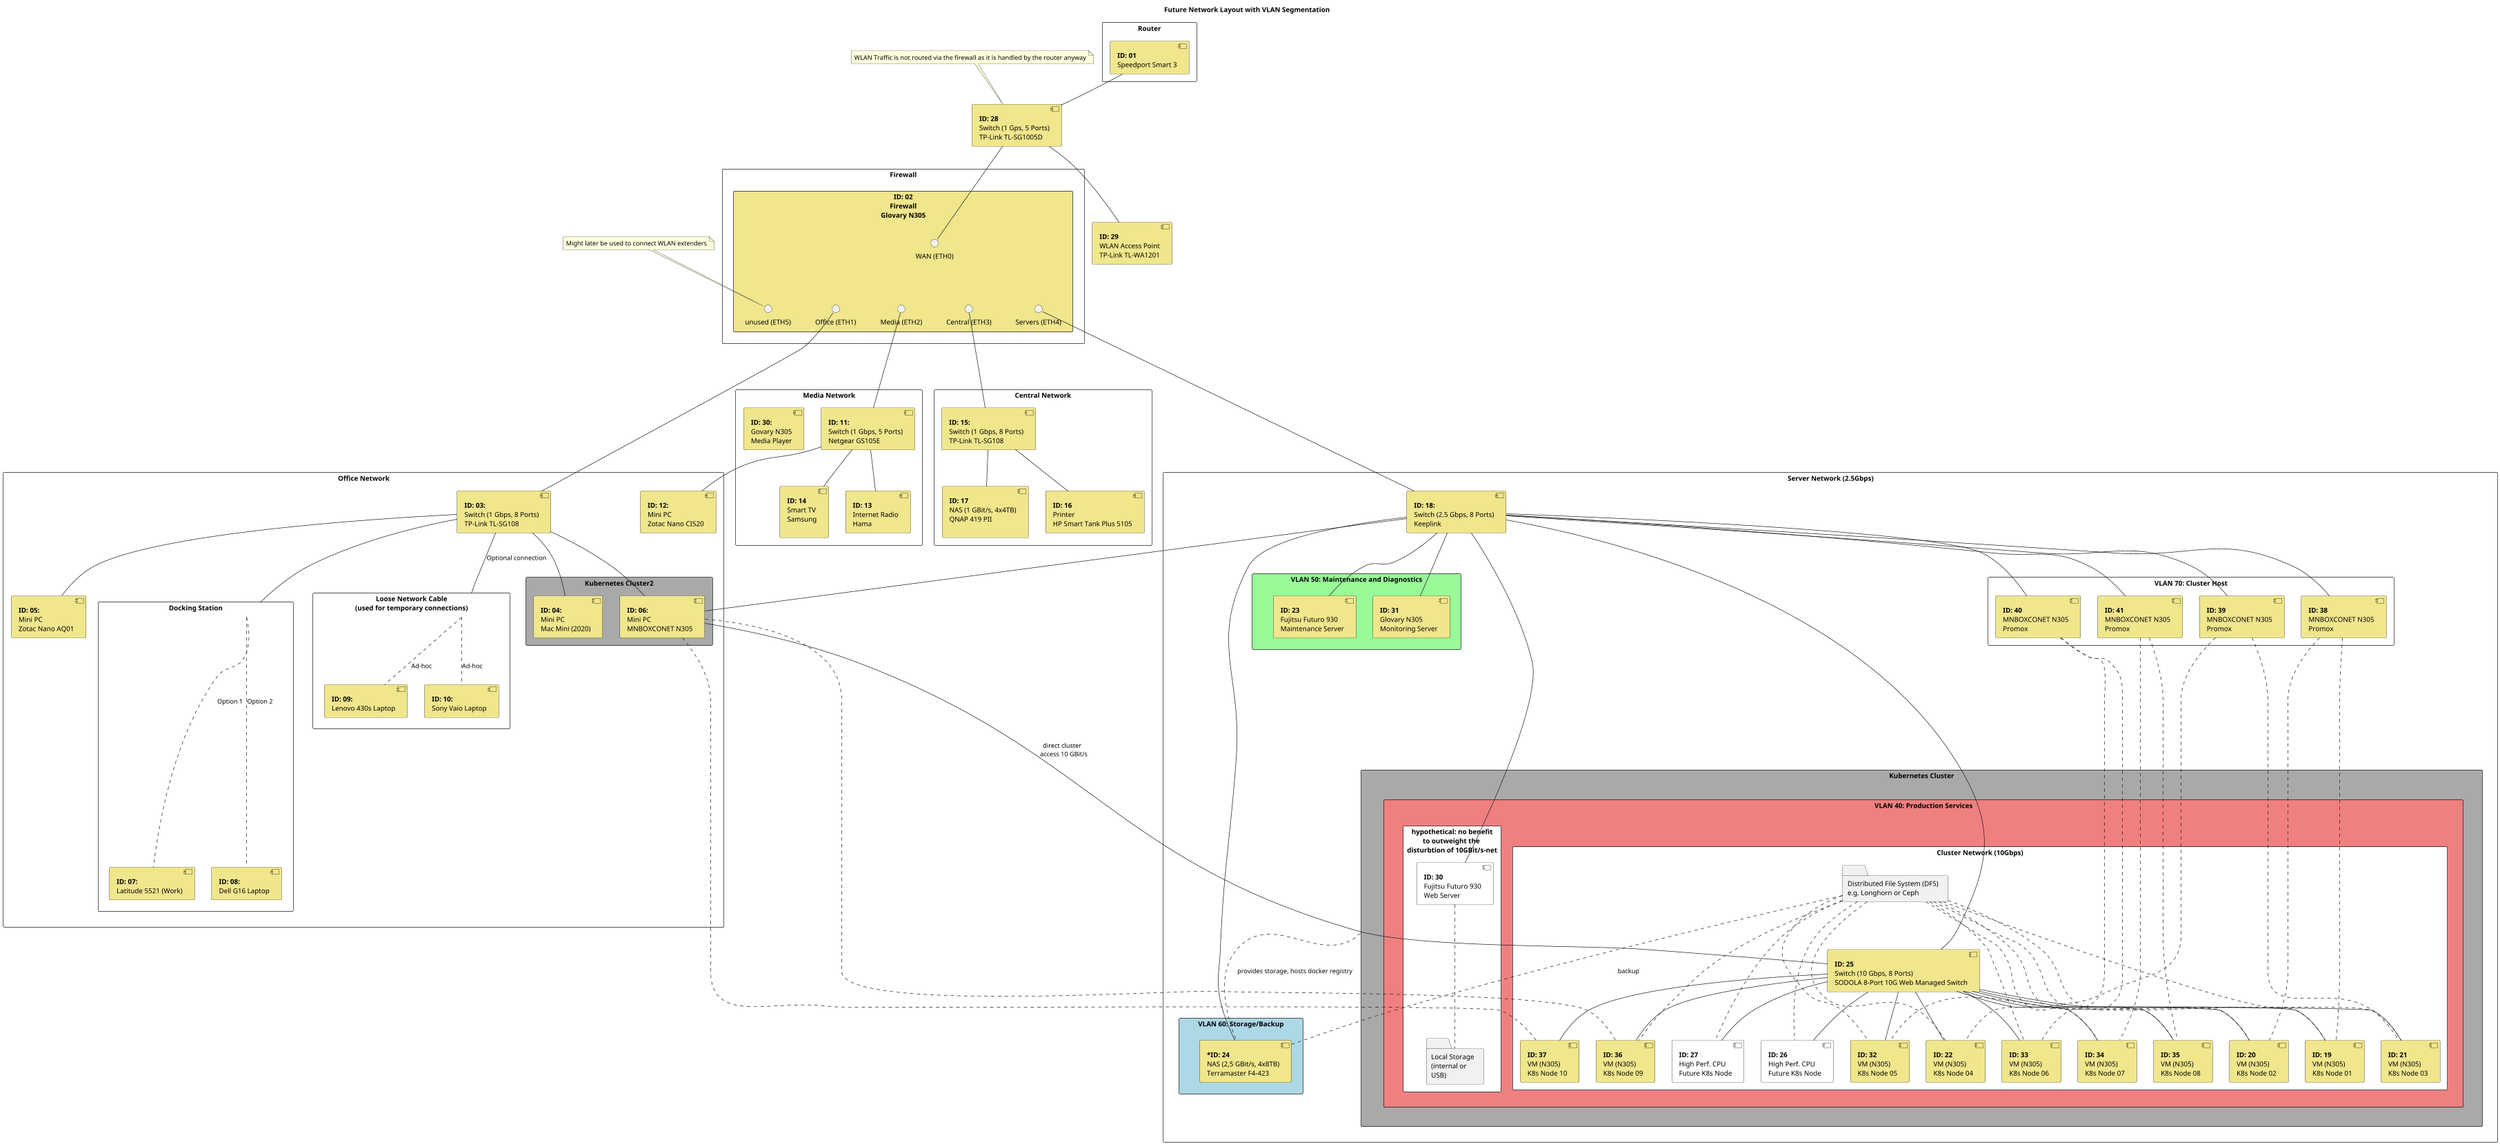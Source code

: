 @startuml
title Future Network Layout with VLAN Segmentation

skinparam maxWidth 2000
skinparam maxHeight 900
scale 0.7

skinparam component {
    BackgroundColor Khaki
    BorderColor Black
    FontColor Black
}


rectangle "Router" as Router {
    [**ID: 01**\nSpeedport Smart 3] as ROUTER_DEVICE
}

[**ID: 28**\nSwitch (1 Gps, 5 Ports)\nTP-Link TL-SG1005D] as SWITCH_REPEATER

[**ID: 29**\nWLAN Access Point\nTP-Link TL-WA1201] as REPEATER

rectangle "Firewall" as DOMAIN_FIREWALL {
	rectangle "**ID: 02**\nFirewall\nGlovary N305" as FW_DEVICE #Khaki {
    		circle "WAN (ETH0)" as FW_ETH_WAN
    		circle "Office (ETH1)" as FW_ETHERNET_OFFICE
    		circle "Media (ETH2)" as FW_ETHERNET_MEDIA
    		circle "Central (ETH3)" as FW_ETH_CENTRAL
    		circle "Servers (ETH4)" as FW_ETH_SERVERS
    		circle "unused (ETH5)" as FW_ETH_FREE
	}
}

rectangle "Media Network" as Media {
	
    [**ID: 11:**\nSwitch (1 Gbps, 5 Ports)\nNetgear GS105E] as SWITCH_MEDIA
    [**ID: 30:**\nGovary N305\nMedia Player] as MEDIAPLAYER_GLOVARY_N305

    [**ID: 13**\nInternet Radio\nHama] as Media_Radio
    [**ID: 14**\nSmart TV\nSamsung\n] as Media_TV
}

rectangle "Central Network" as Central {
	
    [**ID: 15:**\nSwitch (1 Gbps, 8 Ports)\nTP-Link TL-SG108] as SWITCH_CENTRAL

    [**ID: 16**\nPrinter\nHP Smart Tank Plus 5105] as Central_Printer
    [**ID: 17**\nNAS (1 GBit/s, 4x4TB)\nQNAP 419 PII\n] as Central_NAS
}

rectangle "Office Network" as Office {
  	
    [**ID: 03:**\nSwitch (1 Gbps, 8 Ports)\nTP-Link TL-SG108] as SWITCH_OFFICE 

    [**ID: 05:**\nMini PC\nZotac Nano AQ01] as PC_Zotac
    [**ID: 12:**\nMini PC\nZotac Nano CI520] as Media_Zotac

    rectangle "Kubernetes Cluster2" as K8s2 #Darkgrey {
        [**ID: 04:**\nMini PC\nMac Mini (2020)] as PC_Mac
    	[**ID: 06:**\nMini PC\nMNBOXCONET N305] as PC_MNBOX
    }	

    rectangle "Docking Station" as Dock {
        [**ID: 07:**\nLatitude 5521 (Work)] as Dock_Latitude
        [**ID: 08:**\nDell G16 Laptop] as Dock_G16
    }

    rectangle "Loose Network Cable\n(used for temporary connections)" as LooseCable {
        [**ID: 09:**\nLenovo 430s Laptop] as Cable_Lenovo
        [**ID: 10:**\nSony Vaio Laptop] as Cable_Sony
    }
}


rectangle "Server Network (2.5Gbps)" as ServerNet {

    [**ID: 18:**\nSwitch (2.5 Gbps, 8 Ports)\nKeeplink] as SWITCH_SERVERS

     rectangle "VLAN 60: Storage/Backup" as VLAN60 #LightBlue {
        [***ID: 24**\nNAS (2,5 GBit/s, 4x8TB)\nTerramaster F4-423] as NAS_Storage
     }

     rectangle "VLAN 50: Maintenance and Diagnostics" as VLAN50 #PaleGreen {
        [**ID: 23**\nFujitsu Futuro 930\nMaintenance Server] as Maintenance_Server
        [**ID: 31**\nGlovary N305\nMonitoring Server] as Monitoring_Server
    }

    rectangle "VLAN 70: Cluster Host" as HOST {
        [**ID: 38**\nMNBOXCONET N305\nPromox]	as Cluster_Host_1
        [**ID: 39**\nMNBOXCONET N305\nPromox]	as Cluster_Host_2
        [**ID: 40**\nMNBOXCONET N305\nPromox]	as Cluster_Host_3
        [**ID: 41**\nMNBOXCONET N305\nPromox]	as Cluster_Host_4
    }

    rectangle "Kubernetes Cluster" as K8s #Darkgrey {
	    rectangle "VLAN 40: Production Services" as VLAN40 #LightCoral {
		rectangle "Cluster Network (10Gbps)" as ClusterNet #White {
    			folder "Distributed File System (DFS)\ne.g. Longhorn or Ceph" as DFS
        		[**ID: 25**\nSwitch (10 Gbps, 8 Ports)\nSODOLA 8-Port 10G Web Managed Switch] as SWITCH_CLUSTER
        		[**ID: 19**\nVM (N305)\nK8s Node 01] as Cluster_Node_01
        		[**ID: 20**\nVM (N305)\nK8s Node 02] as Cluster_Node_02
        		[**ID: 21**\nVM (N305)\nK8s Node 03] as Cluster_Node_03
        		[**ID: 22**\nVM (N305)\nK8s Node 04] as Cluster_Node_04
         		[**ID: 32**\nVM (N305)\nK8s Node 05] as Cluster_Node_05
        		[**ID: 33**\nVM (N305)\nK8s Node 06] as Cluster_Node_06
        		[**ID: 34**\nVM (N305)\nK8s Node 07] as Cluster_Node_07
        		[**ID: 35**\nVM (N305)\nK8s Node 08] as Cluster_Node_08
        		[**ID: 36**\nVM (N305)\nK8s Node 09] as Cluster_Node_09
        		[**ID: 37**\nVM (N305)\nK8s Node 10] as Cluster_Node_10
        		[**ID: 26**\nHigh Perf. CPU\nFuture K8s Node] as Cluster_Node_98 #White
        		[**ID: 27**\nHigh Perf. CPU\nFuture K8s Node] as Cluster_Node_99 #White
		}
		rectangle "hypothetical: no benefit\nto outweight the \ndisturbtion of 10GBit/s-net" as hypothetical #White {
	            [**ID: 30**\nFujitsu Futuro 930\nWeb Server] as Web_Server #White
		    folder "Local Storage\n(internal or\nUSB)" as local_storage
		}
    	  }
     }

}

ROUTER_DEVICE -- SWITCH_REPEATER
SWITCH_REPEATER -- REPEATER
SWITCH_REPEATER -- FW_ETH_WAN

FW_ETH_WAN -[hidden]- FW_ETHERNET_OFFICE
FW_ETH_WAN -[hidden]- FW_ETHERNET_MEDIA
FW_ETH_WAN -[hidden]- FW_ETH_CENTRAL
FW_ETH_WAN -[hidden]- FW_ETH_SERVERS
FW_ETH_WAN -[hidden]- FW_ETH_FREE

FW_ETHERNET_OFFICE --- SWITCH_OFFICE
FW_ETHERNET_MEDIA --- SWITCH_MEDIA
FW_ETH_CENTRAL --- SWITCH_CENTRAL
FW_ETH_SERVERS --- SWITCH_SERVERS

SWITCH_OFFICE -- PC_Mac
SWITCH_OFFICE -- PC_Zotac
SWITCH_OFFICE -- PC_MNBOX
SWITCH_OFFICE -- Dock
SWITCH_OFFICE -- LooseCable : Optional connection

LooseCable .- Cable_Lenovo : Ad-hoc
LooseCable .- Cable_Sony : Ad-hoc

Dock -.- Dock_Latitude : Option 1
Dock -.- Dock_G16 : Option 2

SWITCH_MEDIA -- Media_Zotac
SWITCH_MEDIA -- Media_Radio
SWITCH_MEDIA -- Media_TV

SWITCH_CENTRAL -- Central_Printer
SWITCH_CENTRAL -- Central_NAS

SWITCH_SERVERS -[hidden]- VLAN40 : Production Services
SWITCH_SERVERS -[hidden]- VLAN50 : Maintenance and Diagnostics
SWITCH_SERVERS -[hidden]- VLAN60 : Storage/Backup

SWITCH_SERVERS -- SWITCH_CLUSTER
SWITCH_SERVERS -- Maintenance_Server 
SWITCH_SERVERS -- Monitoring_Server
SWITCH_SERVERS -- Web_Server 
SWITCH_SERVERS -- NAS_Storage 
SWITCH_SERVERS -- Cluster_Host_1
SWITCH_SERVERS -- Cluster_Host_2
SWITCH_SERVERS -- Cluster_Host_3
SWITCH_SERVERS -- Cluster_Host_4
SWITCH_SERVERS -- PC_MNBOX

Web_Server ... local_storage

SWITCH_CLUSTER -- Cluster_Node_01
SWITCH_CLUSTER -- Cluster_Node_02
SWITCH_CLUSTER -- Cluster_Node_03
SWITCH_CLUSTER -- Cluster_Node_04
SWITCH_CLUSTER -- Cluster_Node_05
SWITCH_CLUSTER -- Cluster_Node_06
SWITCH_CLUSTER -- Cluster_Node_07
SWITCH_CLUSTER -- Cluster_Node_08
SWITCH_CLUSTER -- Cluster_Node_09
SWITCH_CLUSTER -- Cluster_Node_10
SWITCH_CLUSTER -- Cluster_Node_98
SWITCH_CLUSTER -- Cluster_Node_99

SWITCH_CLUSTER ----- PC_MNBOX : direct cluster \n access 10 GBit/s

Cluster_Host_1 .-.-. Cluster_Node_01
Cluster_Host_1 .-.-. Cluster_Node_02
Cluster_Host_2 .-.-. Cluster_Node_03
Cluster_Host_2 .-.-. Cluster_Node_04
Cluster_Host_3 .-.-. Cluster_Node_05
Cluster_Host_3 .-.-. Cluster_Node_06
Cluster_Host_4 .-.-. Cluster_Node_07
Cluster_Host_4 .-.-. Cluster_Node_08
PC_MNBOX .-.-. Cluster_Node_09
PC_MNBOX .-.-. Cluster_Node_10


DFS ... Cluster_Node_01
DFS ... Cluster_Node_02
DFS ... Cluster_Node_03
DFS ... Cluster_Node_04
DFS ... Cluster_Node_05
DFS ... Cluster_Node_06
DFS ... Cluster_Node_07
DFS ... Cluster_Node_08
DFS ... Cluster_Node_09
DFS ... Cluster_Node_98
DFS ... Cluster_Node_99
DFS ... NAS_Storage: backup

K8s ... NAS_Storage: provides storage, hosts docker registry


' note top of ServerNet : VLANs logically isolate server functions.
note top of FW_ETH_FREE : Might later be used to connect WLAN extenders

note top of SWITCH_REPEATER : WLAN Traffic is not routed via the firewall as it is handled by the router anyway

@enduml

